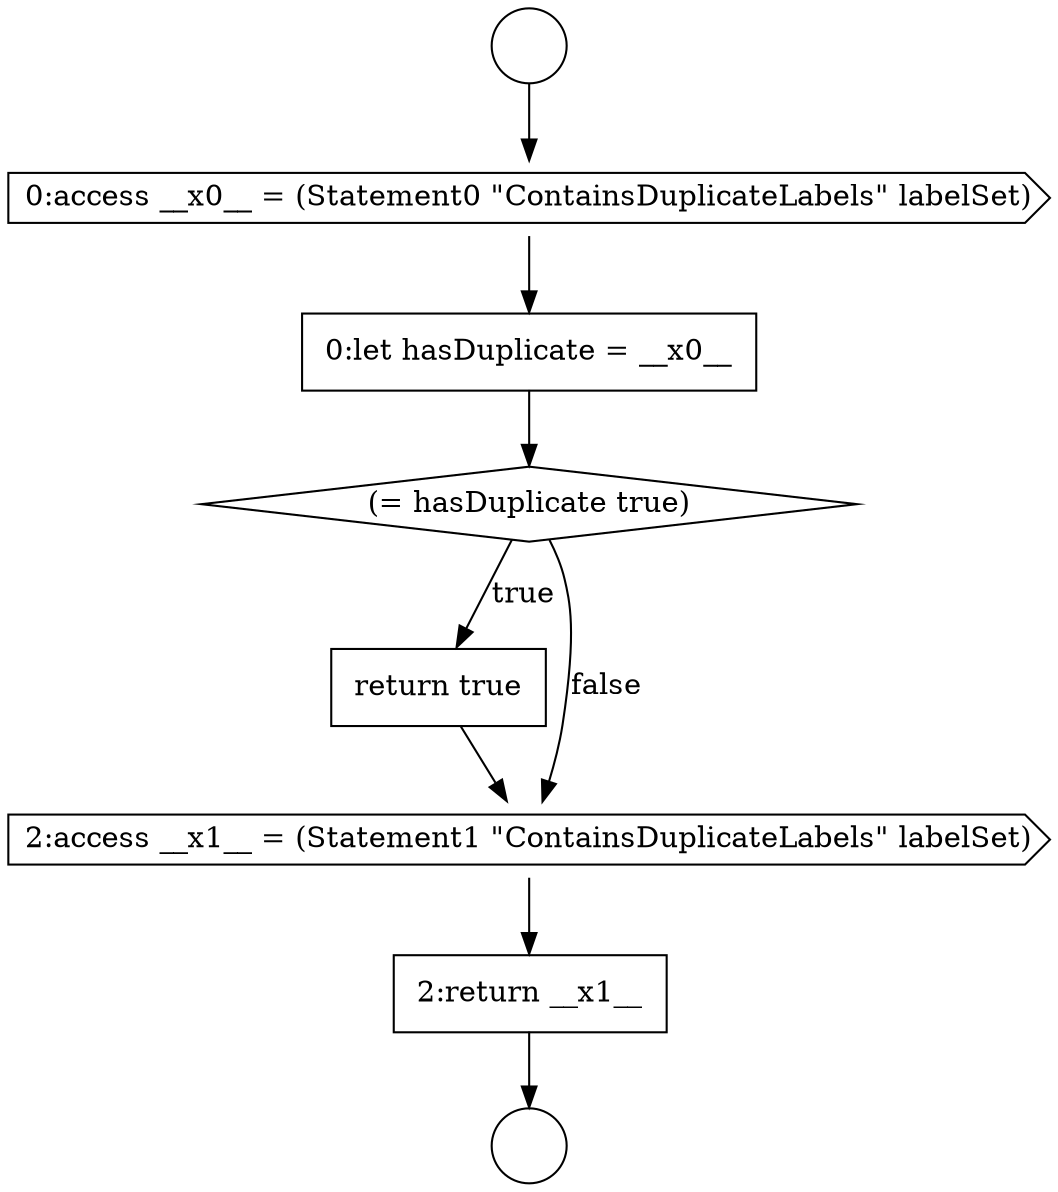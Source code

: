 digraph {
  node6441 [shape=none, margin=0, label=<<font color="black">
    <table border="0" cellborder="1" cellspacing="0" cellpadding="10">
      <tr><td align="left">0:let hasDuplicate = __x0__</td></tr>
    </table>
  </font>> color="black" fillcolor="white" style=filled]
  node6438 [shape=circle label=" " color="black" fillcolor="white" style=filled]
  node6442 [shape=diamond, label=<<font color="black">(= hasDuplicate true)</font>> color="black" fillcolor="white" style=filled]
  node6445 [shape=none, margin=0, label=<<font color="black">
    <table border="0" cellborder="1" cellspacing="0" cellpadding="10">
      <tr><td align="left">2:return __x1__</td></tr>
    </table>
  </font>> color="black" fillcolor="white" style=filled]
  node6443 [shape=none, margin=0, label=<<font color="black">
    <table border="0" cellborder="1" cellspacing="0" cellpadding="10">
      <tr><td align="left">return true</td></tr>
    </table>
  </font>> color="black" fillcolor="white" style=filled]
  node6440 [shape=cds, label=<<font color="black">0:access __x0__ = (Statement0 &quot;ContainsDuplicateLabels&quot; labelSet)</font>> color="black" fillcolor="white" style=filled]
  node6444 [shape=cds, label=<<font color="black">2:access __x1__ = (Statement1 &quot;ContainsDuplicateLabels&quot; labelSet)</font>> color="black" fillcolor="white" style=filled]
  node6439 [shape=circle label=" " color="black" fillcolor="white" style=filled]
  node6441 -> node6442 [ color="black"]
  node6444 -> node6445 [ color="black"]
  node6440 -> node6441 [ color="black"]
  node6438 -> node6440 [ color="black"]
  node6442 -> node6443 [label=<<font color="black">true</font>> color="black"]
  node6442 -> node6444 [label=<<font color="black">false</font>> color="black"]
  node6443 -> node6444 [ color="black"]
  node6445 -> node6439 [ color="black"]
}
